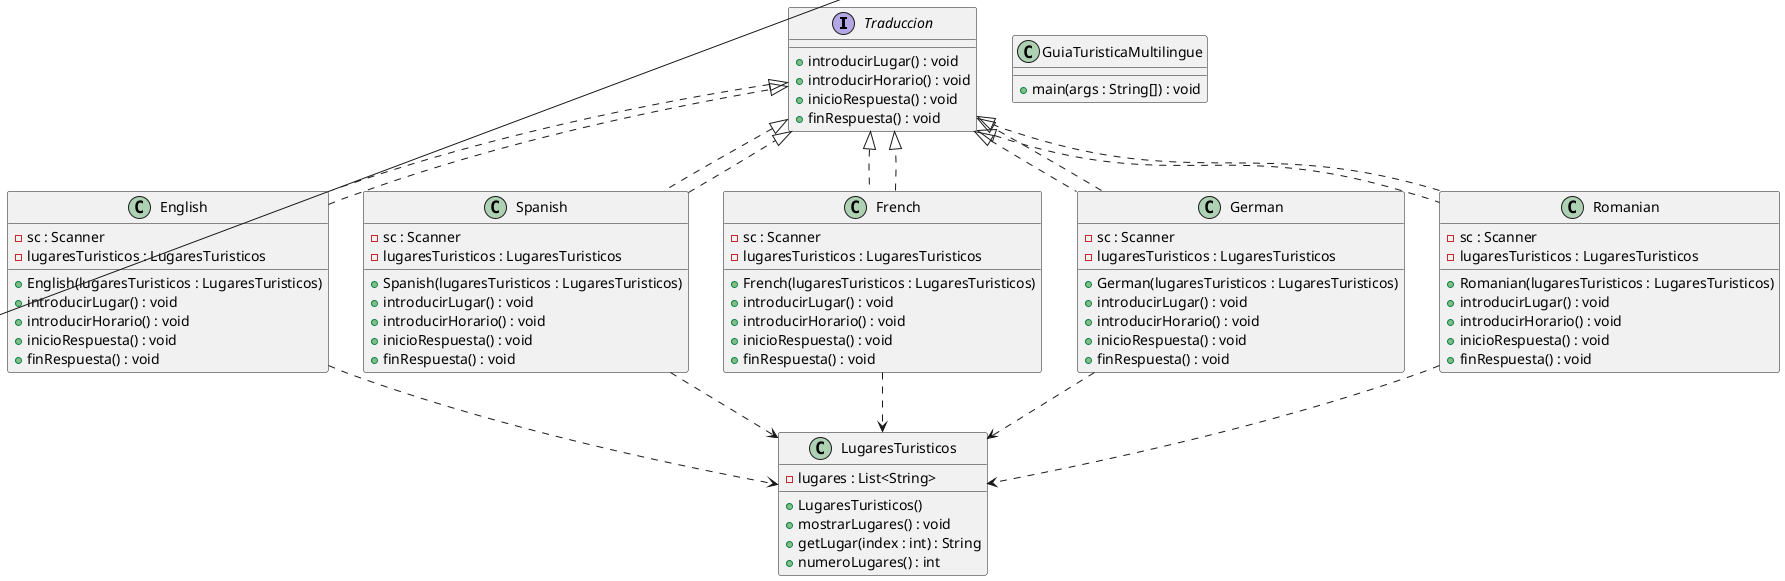 @startuml

interface Traduccion {
    +introducirLugar() : void
    +introducirHorario() : void
    +inicioRespuesta() : void
    +finRespuesta() : void
}

class LugaresTuristicos {
    -lugares : List<String>
    +LugaresTuristicos()
    +mostrarLugares() : void
    +getLugar(index : int) : String
    +numeroLugares() : int
}

class English implements Traduccion {
    -sc : Scanner
    -lugaresTuristicos : LugaresTuristicos
    +English(lugaresTuristicos : LugaresTuristicos)
    +introducirLugar() : void
    +introducirHorario() : void
    +inicioRespuesta() : void
    +finRespuesta() : void
}

class Spanish implements Traduccion {
    -sc : Scanner
    -lugaresTuristicos : LugaresTuristicos
    +Spanish(lugaresTuristicos : LugaresTuristicos)
    +introducirLugar() : void
    +introducirHorario() : void
    +inicioRespuesta() : void
    +finRespuesta() : void
}

class French implements Traduccion {
    -sc : Scanner
    -lugaresTuristicos : LugaresTuristicos
    +French(lugaresTuristicos : LugaresTuristicos)
    +introducirLugar() : void
    +introducirHorario() : void
    +inicioRespuesta() : void
    +finRespuesta() : void
}

class German implements Traduccion {
    -sc : Scanner
    -lugaresTuristicos : LugaresTuristicos
    +German(lugaresTuristicos : LugaresTuristicos)
    +introducirLugar() : void
    +introducirHorario() : void
    +inicioRespuesta() : void
    +finRespuesta() : void
}

class Romanian implements Traduccion {
    -sc : Scanner
    -lugaresTuristicos : LugaresTuristicos
    +Romanian(lugaresTuristicos : LugaresTuristicos)
    +introducirLugar() : void
    +introducirHorario() : void
    +inicioRespuesta() : void
    +finRespuesta() : void
}

class GuiaTuristicaMultilingue {
    +main(args : String[]) : void
}

English .down.> LugaresTuristicos
Spanish .down.> LugaresTuristicos
French .down.> LugaresTuristicos
German .down.> LugaresTuristicos
Romanian .down.> LugaresTuristicos

English ..|> Traduccion
Spanish ..|> Traduccion
French ..|> Traduccion
German ..|> Traduccion
Romanian ..|> Traduccion

@enduml
